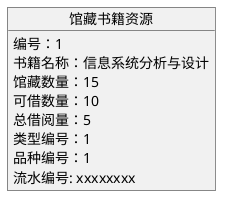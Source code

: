 @startuml

object 馆藏书籍资源{
编号：1
书籍名称：信息系统分析与设计
馆藏数量：15
可借数量：10
总借阅量：5
类型编号：1
品种编号：1
流水编号: xxxxxxxx
}

@enduml